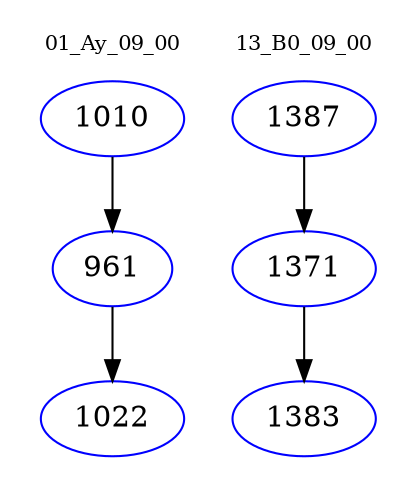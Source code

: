 digraph{
subgraph cluster_0 {
color = white
label = "01_Ay_09_00";
fontsize=10;
T0_1010 [label="1010", color="blue"]
T0_1010 -> T0_961 [color="black"]
T0_961 [label="961", color="blue"]
T0_961 -> T0_1022 [color="black"]
T0_1022 [label="1022", color="blue"]
}
subgraph cluster_1 {
color = white
label = "13_B0_09_00";
fontsize=10;
T1_1387 [label="1387", color="blue"]
T1_1387 -> T1_1371 [color="black"]
T1_1371 [label="1371", color="blue"]
T1_1371 -> T1_1383 [color="black"]
T1_1383 [label="1383", color="blue"]
}
}

